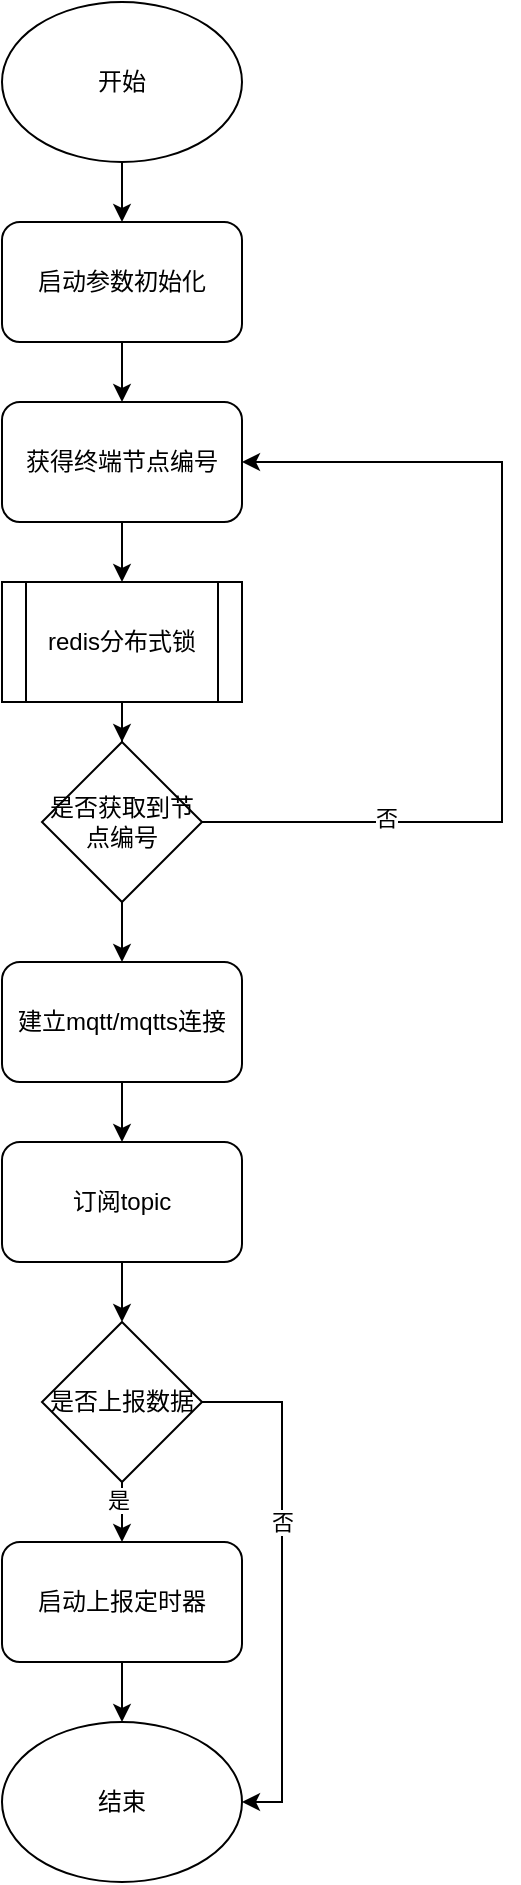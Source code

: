 <mxfile version="14.2.9" type="github">
  <diagram id="IaG0tY-zp2y_lXE2sIzn" name="第 1 页">
    <mxGraphModel dx="860" dy="474" grid="1" gridSize="10" guides="1" tooltips="1" connect="1" arrows="1" fold="1" page="1" pageScale="1" pageWidth="827" pageHeight="1169" math="0" shadow="0">
      <root>
        <mxCell id="0" />
        <mxCell id="1" parent="0" />
        <mxCell id="nuspFeH-WTYY_iQstdWL-8" value="" style="edgeStyle=orthogonalEdgeStyle;rounded=0;orthogonalLoop=1;jettySize=auto;html=1;" edge="1" parent="1" source="nuspFeH-WTYY_iQstdWL-1" target="nuspFeH-WTYY_iQstdWL-7">
          <mxGeometry relative="1" as="geometry" />
        </mxCell>
        <mxCell id="nuspFeH-WTYY_iQstdWL-1" value="开始" style="ellipse;whiteSpace=wrap;html=1;" vertex="1" parent="1">
          <mxGeometry x="120" y="110" width="120" height="80" as="geometry" />
        </mxCell>
        <mxCell id="nuspFeH-WTYY_iQstdWL-13" value="" style="edgeStyle=orthogonalEdgeStyle;rounded=0;orthogonalLoop=1;jettySize=auto;html=1;" edge="1" parent="1" source="nuspFeH-WTYY_iQstdWL-2" target="nuspFeH-WTYY_iQstdWL-12">
          <mxGeometry relative="1" as="geometry" />
        </mxCell>
        <mxCell id="nuspFeH-WTYY_iQstdWL-2" value="获得终端节点编号" style="rounded=1;whiteSpace=wrap;html=1;" vertex="1" parent="1">
          <mxGeometry x="120" y="310" width="120" height="60" as="geometry" />
        </mxCell>
        <mxCell id="nuspFeH-WTYY_iQstdWL-5" style="edgeStyle=orthogonalEdgeStyle;rounded=0;orthogonalLoop=1;jettySize=auto;html=1;exitX=1;exitY=0.5;exitDx=0;exitDy=0;entryX=1;entryY=0.5;entryDx=0;entryDy=0;" edge="1" parent="1" source="nuspFeH-WTYY_iQstdWL-4" target="nuspFeH-WTYY_iQstdWL-2">
          <mxGeometry relative="1" as="geometry">
            <Array as="points">
              <mxPoint x="370" y="520" />
              <mxPoint x="370" y="340" />
            </Array>
          </mxGeometry>
        </mxCell>
        <mxCell id="nuspFeH-WTYY_iQstdWL-6" value="否" style="edgeLabel;html=1;align=center;verticalAlign=middle;resizable=0;points=[];" vertex="1" connectable="0" parent="nuspFeH-WTYY_iQstdWL-5">
          <mxGeometry x="-0.6" y="2" relative="1" as="geometry">
            <mxPoint as="offset" />
          </mxGeometry>
        </mxCell>
        <mxCell id="nuspFeH-WTYY_iQstdWL-17" value="" style="edgeStyle=orthogonalEdgeStyle;rounded=0;orthogonalLoop=1;jettySize=auto;html=1;" edge="1" parent="1" source="nuspFeH-WTYY_iQstdWL-4" target="nuspFeH-WTYY_iQstdWL-15">
          <mxGeometry relative="1" as="geometry" />
        </mxCell>
        <mxCell id="nuspFeH-WTYY_iQstdWL-4" value="是否获取到节点编号" style="rhombus;whiteSpace=wrap;html=1;" vertex="1" parent="1">
          <mxGeometry x="140" y="480" width="80" height="80" as="geometry" />
        </mxCell>
        <mxCell id="nuspFeH-WTYY_iQstdWL-9" value="" style="edgeStyle=orthogonalEdgeStyle;rounded=0;orthogonalLoop=1;jettySize=auto;html=1;" edge="1" parent="1" source="nuspFeH-WTYY_iQstdWL-7" target="nuspFeH-WTYY_iQstdWL-2">
          <mxGeometry relative="1" as="geometry" />
        </mxCell>
        <mxCell id="nuspFeH-WTYY_iQstdWL-7" value="启动参数初始化" style="rounded=1;whiteSpace=wrap;html=1;" vertex="1" parent="1">
          <mxGeometry x="120" y="220" width="120" height="60" as="geometry" />
        </mxCell>
        <mxCell id="nuspFeH-WTYY_iQstdWL-14" value="" style="edgeStyle=orthogonalEdgeStyle;rounded=0;orthogonalLoop=1;jettySize=auto;html=1;" edge="1" parent="1" source="nuspFeH-WTYY_iQstdWL-12" target="nuspFeH-WTYY_iQstdWL-4">
          <mxGeometry relative="1" as="geometry" />
        </mxCell>
        <mxCell id="nuspFeH-WTYY_iQstdWL-12" value="&lt;span&gt;redis分布式锁&lt;/span&gt;" style="shape=process;whiteSpace=wrap;html=1;backgroundOutline=1;" vertex="1" parent="1">
          <mxGeometry x="120" y="400" width="120" height="60" as="geometry" />
        </mxCell>
        <mxCell id="nuspFeH-WTYY_iQstdWL-18" value="" style="edgeStyle=orthogonalEdgeStyle;rounded=0;orthogonalLoop=1;jettySize=auto;html=1;" edge="1" parent="1" source="nuspFeH-WTYY_iQstdWL-15" target="nuspFeH-WTYY_iQstdWL-16">
          <mxGeometry relative="1" as="geometry" />
        </mxCell>
        <mxCell id="nuspFeH-WTYY_iQstdWL-15" value="建立mqtt/mqtts连接" style="rounded=1;whiteSpace=wrap;html=1;" vertex="1" parent="1">
          <mxGeometry x="120" y="590" width="120" height="60" as="geometry" />
        </mxCell>
        <mxCell id="nuspFeH-WTYY_iQstdWL-21" value="" style="edgeStyle=orthogonalEdgeStyle;rounded=0;orthogonalLoop=1;jettySize=auto;html=1;" edge="1" parent="1" source="nuspFeH-WTYY_iQstdWL-16" target="nuspFeH-WTYY_iQstdWL-19">
          <mxGeometry relative="1" as="geometry" />
        </mxCell>
        <mxCell id="nuspFeH-WTYY_iQstdWL-16" value="订阅topic" style="rounded=1;whiteSpace=wrap;html=1;" vertex="1" parent="1">
          <mxGeometry x="120" y="680" width="120" height="60" as="geometry" />
        </mxCell>
        <mxCell id="nuspFeH-WTYY_iQstdWL-22" value="" style="edgeStyle=orthogonalEdgeStyle;rounded=0;orthogonalLoop=1;jettySize=auto;html=1;" edge="1" parent="1" source="nuspFeH-WTYY_iQstdWL-19" target="nuspFeH-WTYY_iQstdWL-20">
          <mxGeometry relative="1" as="geometry" />
        </mxCell>
        <mxCell id="nuspFeH-WTYY_iQstdWL-23" value="是" style="edgeLabel;html=1;align=center;verticalAlign=middle;resizable=0;points=[];" vertex="1" connectable="0" parent="nuspFeH-WTYY_iQstdWL-22">
          <mxGeometry x="-0.64" y="-2" relative="1" as="geometry">
            <mxPoint as="offset" />
          </mxGeometry>
        </mxCell>
        <mxCell id="nuspFeH-WTYY_iQstdWL-26" style="edgeStyle=orthogonalEdgeStyle;rounded=0;orthogonalLoop=1;jettySize=auto;html=1;exitX=1;exitY=0.5;exitDx=0;exitDy=0;entryX=1;entryY=0.5;entryDx=0;entryDy=0;" edge="1" parent="1" source="nuspFeH-WTYY_iQstdWL-19" target="nuspFeH-WTYY_iQstdWL-24">
          <mxGeometry relative="1" as="geometry" />
        </mxCell>
        <mxCell id="nuspFeH-WTYY_iQstdWL-27" value="否" style="edgeLabel;html=1;align=center;verticalAlign=middle;resizable=0;points=[];" vertex="1" connectable="0" parent="nuspFeH-WTYY_iQstdWL-26">
          <mxGeometry x="-0.231" relative="1" as="geometry">
            <mxPoint as="offset" />
          </mxGeometry>
        </mxCell>
        <mxCell id="nuspFeH-WTYY_iQstdWL-19" value="是否上报数据" style="rhombus;whiteSpace=wrap;html=1;" vertex="1" parent="1">
          <mxGeometry x="140" y="770" width="80" height="80" as="geometry" />
        </mxCell>
        <mxCell id="nuspFeH-WTYY_iQstdWL-25" value="" style="edgeStyle=orthogonalEdgeStyle;rounded=0;orthogonalLoop=1;jettySize=auto;html=1;" edge="1" parent="1" source="nuspFeH-WTYY_iQstdWL-20" target="nuspFeH-WTYY_iQstdWL-24">
          <mxGeometry relative="1" as="geometry" />
        </mxCell>
        <mxCell id="nuspFeH-WTYY_iQstdWL-20" value="启动上报定时器" style="rounded=1;whiteSpace=wrap;html=1;" vertex="1" parent="1">
          <mxGeometry x="120" y="880" width="120" height="60" as="geometry" />
        </mxCell>
        <mxCell id="nuspFeH-WTYY_iQstdWL-24" value="结束" style="ellipse;whiteSpace=wrap;html=1;" vertex="1" parent="1">
          <mxGeometry x="120" y="970" width="120" height="80" as="geometry" />
        </mxCell>
      </root>
    </mxGraphModel>
  </diagram>
</mxfile>
